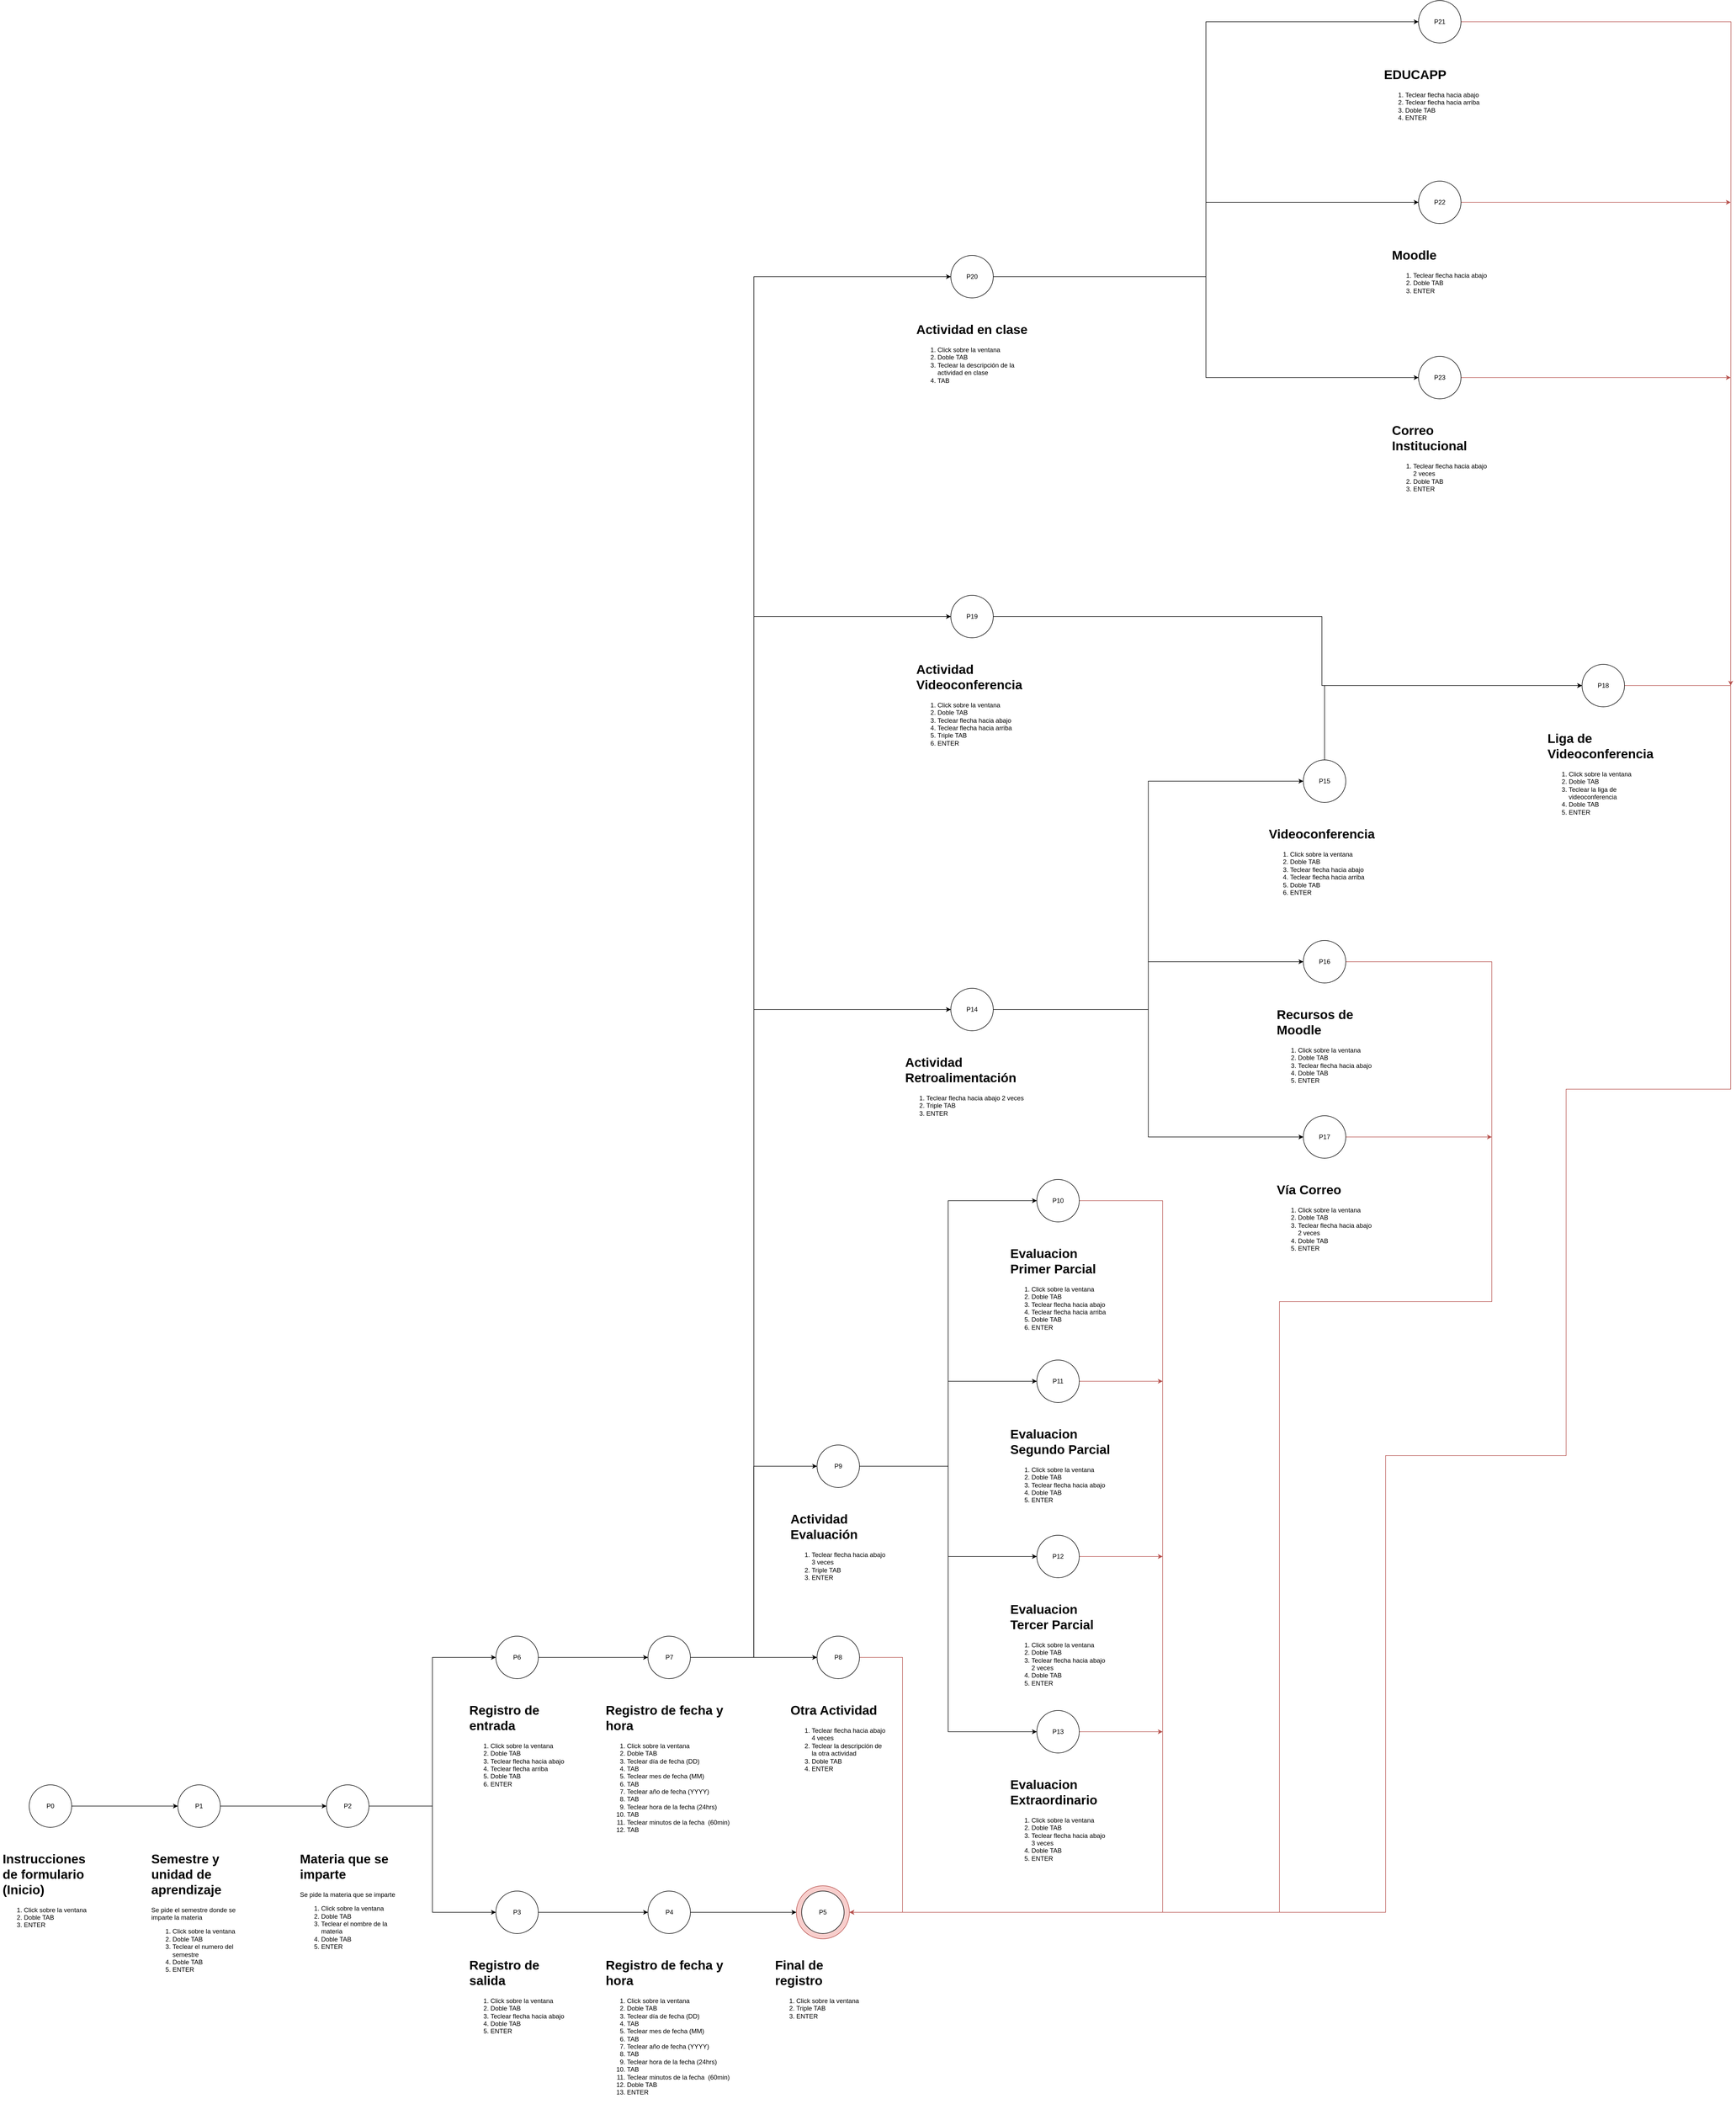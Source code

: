 <mxfile version="14.9.6" type="device"><diagram id="i6s39-ROtUsIRk7oY2u1" name="Page-1"><mxGraphModel dx="1038" dy="5255" grid="1" gridSize="10" guides="1" tooltips="1" connect="1" arrows="1" fold="1" page="1" pageScale="1" pageWidth="827" pageHeight="1169" math="0" shadow="0"><root><mxCell id="0"/><mxCell id="1" parent="0"/><mxCell id="dNERLXFdLLiIsxCqArwX-21" value="" style="ellipse;whiteSpace=wrap;html=1;aspect=fixed;fillColor=#f8cecc;strokeColor=#b85450;" vertex="1" parent="1"><mxGeometry x="1670" y="-530" width="100" height="100" as="geometry"/></mxCell><mxCell id="dNERLXFdLLiIsxCqArwX-27" style="edgeStyle=orthogonalEdgeStyle;rounded=0;orthogonalLoop=1;jettySize=auto;html=1;" edge="1" parent="1" source="dNERLXFdLLiIsxCqArwX-1" target="dNERLXFdLLiIsxCqArwX-3"><mxGeometry relative="1" as="geometry"/></mxCell><mxCell id="dNERLXFdLLiIsxCqArwX-1" value="P0" style="ellipse;whiteSpace=wrap;html=1;aspect=fixed;" vertex="1" parent="1"><mxGeometry x="225" y="-720" width="80" height="80" as="geometry"/></mxCell><mxCell id="dNERLXFdLLiIsxCqArwX-2" value="&lt;h1&gt;Instrucciones de formulario (Inicio)&lt;/h1&gt;&lt;p&gt;&lt;/p&gt;&lt;ol&gt;&lt;li&gt;Click sobre la ventana&lt;/li&gt;&lt;li&gt;Doble TAB&lt;/li&gt;&lt;li&gt;ENTER&lt;/li&gt;&lt;/ol&gt;&lt;p&gt;&lt;/p&gt;" style="text;html=1;strokeColor=none;fillColor=none;spacing=5;spacingTop=-20;whiteSpace=wrap;overflow=hidden;rounded=0;" vertex="1" parent="1"><mxGeometry x="170" y="-600" width="190" height="180" as="geometry"/></mxCell><mxCell id="dNERLXFdLLiIsxCqArwX-28" style="edgeStyle=orthogonalEdgeStyle;rounded=0;orthogonalLoop=1;jettySize=auto;html=1;" edge="1" parent="1" source="dNERLXFdLLiIsxCqArwX-3" target="dNERLXFdLLiIsxCqArwX-5"><mxGeometry relative="1" as="geometry"/></mxCell><mxCell id="dNERLXFdLLiIsxCqArwX-3" value="P1" style="ellipse;whiteSpace=wrap;html=1;aspect=fixed;" vertex="1" parent="1"><mxGeometry x="505" y="-720" width="80" height="80" as="geometry"/></mxCell><mxCell id="dNERLXFdLLiIsxCqArwX-4" value="&lt;h1&gt;Semestre y unidad de aprendizaje&lt;/h1&gt;&lt;div&gt;Se pide el semestre donde se imparte la materia&lt;/div&gt;&lt;p&gt;&lt;/p&gt;&lt;ol&gt;&lt;li&gt;Click sobre la ventana&lt;/li&gt;&lt;li&gt;Doble TAB&lt;/li&gt;&lt;li&gt;Teclear el numero del semestre&lt;/li&gt;&lt;li&gt;Doble TAB&lt;/li&gt;&lt;li&gt;ENTER&lt;/li&gt;&lt;/ol&gt;&lt;p&gt;&lt;/p&gt;" style="text;html=1;strokeColor=none;fillColor=none;spacing=5;spacingTop=-20;whiteSpace=wrap;overflow=hidden;rounded=0;" vertex="1" parent="1"><mxGeometry x="450" y="-600" width="190" height="240" as="geometry"/></mxCell><mxCell id="dNERLXFdLLiIsxCqArwX-29" style="edgeStyle=orthogonalEdgeStyle;rounded=0;orthogonalLoop=1;jettySize=auto;html=1;entryX=0;entryY=0.5;entryDx=0;entryDy=0;" edge="1" parent="1" source="dNERLXFdLLiIsxCqArwX-5" target="dNERLXFdLLiIsxCqArwX-9"><mxGeometry relative="1" as="geometry"/></mxCell><mxCell id="dNERLXFdLLiIsxCqArwX-30" style="edgeStyle=orthogonalEdgeStyle;rounded=0;orthogonalLoop=1;jettySize=auto;html=1;entryX=0;entryY=0.5;entryDx=0;entryDy=0;" edge="1" parent="1" source="dNERLXFdLLiIsxCqArwX-5" target="dNERLXFdLLiIsxCqArwX-7"><mxGeometry relative="1" as="geometry"/></mxCell><mxCell id="dNERLXFdLLiIsxCqArwX-5" value="P2" style="ellipse;whiteSpace=wrap;html=1;aspect=fixed;" vertex="1" parent="1"><mxGeometry x="785" y="-720" width="80" height="80" as="geometry"/></mxCell><mxCell id="dNERLXFdLLiIsxCqArwX-6" value="&lt;h1&gt;Materia que se imparte&lt;/h1&gt;&lt;div&gt;Se pide la materia que se imparte&lt;/div&gt;&lt;p&gt;&lt;/p&gt;&lt;ol&gt;&lt;li&gt;Click sobre la ventana&lt;/li&gt;&lt;li&gt;Doble TAB&lt;/li&gt;&lt;li&gt;Teclear el nombre de la materia&lt;/li&gt;&lt;li&gt;Doble TAB&lt;/li&gt;&lt;li&gt;ENTER&lt;/li&gt;&lt;/ol&gt;&lt;p&gt;&lt;/p&gt;" style="text;html=1;strokeColor=none;fillColor=none;spacing=5;spacingTop=-20;whiteSpace=wrap;overflow=hidden;rounded=0;" vertex="1" parent="1"><mxGeometry x="730" y="-600" width="190" height="240" as="geometry"/></mxCell><mxCell id="dNERLXFdLLiIsxCqArwX-31" style="edgeStyle=orthogonalEdgeStyle;rounded=0;orthogonalLoop=1;jettySize=auto;html=1;" edge="1" parent="1" source="dNERLXFdLLiIsxCqArwX-7" target="dNERLXFdLLiIsxCqArwX-15"><mxGeometry relative="1" as="geometry"/></mxCell><mxCell id="dNERLXFdLLiIsxCqArwX-7" value="P3" style="ellipse;whiteSpace=wrap;html=1;aspect=fixed;" vertex="1" parent="1"><mxGeometry x="1104" y="-520" width="80" height="80" as="geometry"/></mxCell><mxCell id="dNERLXFdLLiIsxCqArwX-8" value="&lt;h1&gt;&lt;span&gt;Registro de salida&lt;/span&gt;&lt;/h1&gt;&lt;p&gt;&lt;/p&gt;&lt;ol&gt;&lt;li&gt;Click sobre la ventana&lt;/li&gt;&lt;li&gt;Doble TAB&lt;/li&gt;&lt;li&gt;Teclear flecha hacia abajo&lt;/li&gt;&lt;li&gt;Doble TAB&lt;/li&gt;&lt;li&gt;ENTER&lt;/li&gt;&lt;/ol&gt;&lt;p&gt;&lt;/p&gt;" style="text;html=1;strokeColor=none;fillColor=none;spacing=5;spacingTop=-20;whiteSpace=wrap;overflow=hidden;rounded=0;" vertex="1" parent="1"><mxGeometry x="1049" y="-400" width="190" height="170" as="geometry"/></mxCell><mxCell id="dNERLXFdLLiIsxCqArwX-32" style="edgeStyle=orthogonalEdgeStyle;rounded=0;orthogonalLoop=1;jettySize=auto;html=1;" edge="1" parent="1" source="dNERLXFdLLiIsxCqArwX-9" target="dNERLXFdLLiIsxCqArwX-11"><mxGeometry relative="1" as="geometry"/></mxCell><mxCell id="dNERLXFdLLiIsxCqArwX-9" value="P6" style="ellipse;whiteSpace=wrap;html=1;aspect=fixed;" vertex="1" parent="1"><mxGeometry x="1104" y="-1000" width="80" height="80" as="geometry"/></mxCell><mxCell id="dNERLXFdLLiIsxCqArwX-10" value="&lt;h1&gt;&lt;span&gt;Registro de entrada&lt;/span&gt;&lt;/h1&gt;&lt;p&gt;&lt;/p&gt;&lt;ol&gt;&lt;li&gt;Click sobre la ventana&lt;/li&gt;&lt;li&gt;Doble TAB&lt;/li&gt;&lt;li&gt;Teclear flecha hacia abajo&lt;/li&gt;&lt;li&gt;Teclear flecha arriba&lt;/li&gt;&lt;li&gt;Doble TAB&lt;/li&gt;&lt;li&gt;ENTER&lt;/li&gt;&lt;/ol&gt;&lt;p&gt;&lt;/p&gt;" style="text;html=1;strokeColor=none;fillColor=none;spacing=5;spacingTop=-20;whiteSpace=wrap;overflow=hidden;rounded=0;" vertex="1" parent="1"><mxGeometry x="1049" y="-880" width="190" height="170" as="geometry"/></mxCell><mxCell id="dNERLXFdLLiIsxCqArwX-33" style="edgeStyle=orthogonalEdgeStyle;rounded=0;orthogonalLoop=1;jettySize=auto;html=1;" edge="1" parent="1" source="dNERLXFdLLiIsxCqArwX-11" target="dNERLXFdLLiIsxCqArwX-23"><mxGeometry relative="1" as="geometry"/></mxCell><mxCell id="dNERLXFdLLiIsxCqArwX-37" style="edgeStyle=orthogonalEdgeStyle;rounded=0;orthogonalLoop=1;jettySize=auto;html=1;entryX=0;entryY=0.5;entryDx=0;entryDy=0;" edge="1" parent="1" source="dNERLXFdLLiIsxCqArwX-11" target="dNERLXFdLLiIsxCqArwX-25"><mxGeometry relative="1" as="geometry"/></mxCell><mxCell id="dNERLXFdLLiIsxCqArwX-63" style="edgeStyle=orthogonalEdgeStyle;rounded=0;orthogonalLoop=1;jettySize=auto;html=1;entryX=0;entryY=0.5;entryDx=0;entryDy=0;" edge="1" parent="1" source="dNERLXFdLLiIsxCqArwX-11" target="dNERLXFdLLiIsxCqArwX-60"><mxGeometry relative="1" as="geometry"><Array as="points"><mxPoint x="1590" y="-960"/><mxPoint x="1590" y="-2180"/></Array></mxGeometry></mxCell><mxCell id="dNERLXFdLLiIsxCqArwX-79" style="edgeStyle=orthogonalEdgeStyle;rounded=0;orthogonalLoop=1;jettySize=auto;html=1;entryX=0;entryY=0.5;entryDx=0;entryDy=0;" edge="1" parent="1" source="dNERLXFdLLiIsxCqArwX-11" target="dNERLXFdLLiIsxCqArwX-70"><mxGeometry relative="1" as="geometry"><Array as="points"><mxPoint x="1590" y="-960"/><mxPoint x="1590" y="-2920"/></Array></mxGeometry></mxCell><mxCell id="dNERLXFdLLiIsxCqArwX-91" style="edgeStyle=orthogonalEdgeStyle;rounded=0;orthogonalLoop=1;jettySize=auto;html=1;entryX=0;entryY=0.5;entryDx=0;entryDy=0;" edge="1" parent="1" source="dNERLXFdLLiIsxCqArwX-11" target="dNERLXFdLLiIsxCqArwX-83"><mxGeometry relative="1" as="geometry"><Array as="points"><mxPoint x="1590" y="-960"/><mxPoint x="1590" y="-3560"/></Array></mxGeometry></mxCell><mxCell id="dNERLXFdLLiIsxCqArwX-11" value="P7" style="ellipse;whiteSpace=wrap;html=1;aspect=fixed;" vertex="1" parent="1"><mxGeometry x="1390.5" y="-1000" width="80" height="80" as="geometry"/></mxCell><mxCell id="dNERLXFdLLiIsxCqArwX-12" value="&lt;h1&gt;&lt;span&gt;Registro de fecha y hora&lt;/span&gt;&lt;/h1&gt;&lt;p&gt;&lt;/p&gt;&lt;ol&gt;&lt;li&gt;Click sobre la ventana&lt;/li&gt;&lt;li&gt;Doble TAB&lt;/li&gt;&lt;li&gt;Teclear día de fecha (DD)&lt;/li&gt;&lt;li&gt;TAB&lt;/li&gt;&lt;li&gt;Teclear mes de fecha (MM)&lt;/li&gt;&lt;li&gt;TAB&lt;/li&gt;&lt;li&gt;Teclear año de fecha (YYYY)&lt;/li&gt;&lt;li&gt;TAB&lt;/li&gt;&lt;li&gt;Teclear hora de la fecha (24hrs)&lt;/li&gt;&lt;li&gt;TAB&lt;/li&gt;&lt;li&gt;Teclear minutos de la fecha&amp;nbsp; (60min)&lt;/li&gt;&lt;li&gt;TAB&lt;/li&gt;&lt;/ol&gt;&lt;p&gt;&lt;/p&gt;" style="text;html=1;strokeColor=none;fillColor=none;spacing=5;spacingTop=-20;whiteSpace=wrap;overflow=hidden;rounded=0;" vertex="1" parent="1"><mxGeometry x="1306" y="-880" width="249" height="280" as="geometry"/></mxCell><mxCell id="dNERLXFdLLiIsxCqArwX-35" style="edgeStyle=orthogonalEdgeStyle;rounded=0;orthogonalLoop=1;jettySize=auto;html=1;entryX=0;entryY=0.5;entryDx=0;entryDy=0;" edge="1" parent="1" source="dNERLXFdLLiIsxCqArwX-15" target="dNERLXFdLLiIsxCqArwX-21"><mxGeometry relative="1" as="geometry"/></mxCell><mxCell id="dNERLXFdLLiIsxCqArwX-15" value="P4" style="ellipse;whiteSpace=wrap;html=1;aspect=fixed;" vertex="1" parent="1"><mxGeometry x="1390.5" y="-520" width="80" height="80" as="geometry"/></mxCell><mxCell id="dNERLXFdLLiIsxCqArwX-16" value="&lt;h1&gt;&lt;span&gt;Registro de fecha y hora&lt;/span&gt;&lt;/h1&gt;&lt;p&gt;&lt;/p&gt;&lt;ol&gt;&lt;li&gt;Click sobre la ventana&lt;/li&gt;&lt;li&gt;Doble TAB&lt;/li&gt;&lt;li&gt;Teclear día de fecha (DD)&lt;/li&gt;&lt;li&gt;TAB&lt;/li&gt;&lt;li&gt;Teclear mes de fecha (MM)&lt;/li&gt;&lt;li&gt;TAB&lt;/li&gt;&lt;li&gt;Teclear año de fecha (YYYY)&lt;/li&gt;&lt;li&gt;TAB&lt;/li&gt;&lt;li&gt;Teclear hora de la fecha (24hrs)&lt;/li&gt;&lt;li&gt;TAB&lt;/li&gt;&lt;li&gt;Teclear minutos de la fecha&amp;nbsp; (60min)&lt;/li&gt;&lt;li&gt;Doble TAB&lt;/li&gt;&lt;li&gt;ENTER&lt;/li&gt;&lt;/ol&gt;&lt;p&gt;&lt;/p&gt;" style="text;html=1;strokeColor=none;fillColor=none;spacing=5;spacingTop=-20;whiteSpace=wrap;overflow=hidden;rounded=0;" vertex="1" parent="1"><mxGeometry x="1306" y="-400" width="249" height="280" as="geometry"/></mxCell><mxCell id="dNERLXFdLLiIsxCqArwX-19" value="P5" style="ellipse;whiteSpace=wrap;html=1;aspect=fixed;" vertex="1" parent="1"><mxGeometry x="1680" y="-520" width="80" height="80" as="geometry"/></mxCell><mxCell id="dNERLXFdLLiIsxCqArwX-20" value="&lt;h1&gt;&lt;span&gt;Final de registro&lt;/span&gt;&lt;/h1&gt;&lt;p&gt;&lt;/p&gt;&lt;ol&gt;&lt;li&gt;Click sobre la ventana&lt;/li&gt;&lt;li&gt;Triple TAB&lt;/li&gt;&lt;li&gt;ENTER&lt;/li&gt;&lt;/ol&gt;&lt;p&gt;&lt;/p&gt;" style="text;html=1;strokeColor=none;fillColor=none;spacing=5;spacingTop=-20;whiteSpace=wrap;overflow=hidden;rounded=0;" vertex="1" parent="1"><mxGeometry x="1625" y="-400" width="190" height="170" as="geometry"/></mxCell><mxCell id="dNERLXFdLLiIsxCqArwX-36" style="edgeStyle=orthogonalEdgeStyle;rounded=0;orthogonalLoop=1;jettySize=auto;html=1;entryX=1;entryY=0.5;entryDx=0;entryDy=0;fillColor=#f8cecc;strokeColor=#b85450;" edge="1" parent="1" source="dNERLXFdLLiIsxCqArwX-23" target="dNERLXFdLLiIsxCqArwX-21"><mxGeometry relative="1" as="geometry"><Array as="points"><mxPoint x="1870" y="-960"/><mxPoint x="1870" y="-480"/></Array></mxGeometry></mxCell><mxCell id="dNERLXFdLLiIsxCqArwX-23" value="P8" style="ellipse;whiteSpace=wrap;html=1;aspect=fixed;" vertex="1" parent="1"><mxGeometry x="1709" y="-1000" width="80" height="80" as="geometry"/></mxCell><mxCell id="dNERLXFdLLiIsxCqArwX-24" value="&lt;h1&gt;&lt;span&gt;Otra Actividad&lt;/span&gt;&lt;/h1&gt;&lt;ol&gt;&lt;li&gt;Teclear flecha hacia abajo 4 veces&lt;/li&gt;&lt;li&gt;Teclear la descripción de la otra actividad&lt;/li&gt;&lt;li&gt;Doble TAB&lt;/li&gt;&lt;li&gt;ENTER&lt;/li&gt;&lt;/ol&gt;&lt;p&gt;&lt;/p&gt;" style="text;html=1;strokeColor=none;fillColor=none;spacing=5;spacingTop=-20;whiteSpace=wrap;overflow=hidden;rounded=0;" vertex="1" parent="1"><mxGeometry x="1654" y="-880" width="190" height="170" as="geometry"/></mxCell><mxCell id="dNERLXFdLLiIsxCqArwX-52" style="edgeStyle=orthogonalEdgeStyle;rounded=0;orthogonalLoop=1;jettySize=auto;html=1;entryX=0;entryY=0.5;entryDx=0;entryDy=0;" edge="1" parent="1" source="dNERLXFdLLiIsxCqArwX-25" target="dNERLXFdLLiIsxCqArwX-44"><mxGeometry relative="1" as="geometry"/></mxCell><mxCell id="dNERLXFdLLiIsxCqArwX-53" style="edgeStyle=orthogonalEdgeStyle;rounded=0;orthogonalLoop=1;jettySize=auto;html=1;entryX=0;entryY=0.5;entryDx=0;entryDy=0;" edge="1" parent="1" source="dNERLXFdLLiIsxCqArwX-25" target="dNERLXFdLLiIsxCqArwX-46"><mxGeometry relative="1" as="geometry"/></mxCell><mxCell id="dNERLXFdLLiIsxCqArwX-54" style="edgeStyle=orthogonalEdgeStyle;rounded=0;orthogonalLoop=1;jettySize=auto;html=1;entryX=0;entryY=0.5;entryDx=0;entryDy=0;" edge="1" parent="1" source="dNERLXFdLLiIsxCqArwX-25" target="dNERLXFdLLiIsxCqArwX-48"><mxGeometry relative="1" as="geometry"/></mxCell><mxCell id="dNERLXFdLLiIsxCqArwX-55" style="edgeStyle=orthogonalEdgeStyle;rounded=0;orthogonalLoop=1;jettySize=auto;html=1;entryX=0;entryY=0.5;entryDx=0;entryDy=0;" edge="1" parent="1" source="dNERLXFdLLiIsxCqArwX-25" target="dNERLXFdLLiIsxCqArwX-50"><mxGeometry relative="1" as="geometry"/></mxCell><mxCell id="dNERLXFdLLiIsxCqArwX-25" value="P9" style="ellipse;whiteSpace=wrap;html=1;aspect=fixed;" vertex="1" parent="1"><mxGeometry x="1709" y="-1360" width="80" height="80" as="geometry"/></mxCell><mxCell id="dNERLXFdLLiIsxCqArwX-26" value="&lt;h1&gt;Actividad Evaluación&lt;/h1&gt;&lt;ol&gt;&lt;li&gt;Teclear flecha hacia abajo 3 veces&lt;/li&gt;&lt;li&gt;Triple TAB&lt;/li&gt;&lt;li&gt;ENTER&lt;/li&gt;&lt;/ol&gt;&lt;p&gt;&lt;/p&gt;" style="text;html=1;strokeColor=none;fillColor=none;spacing=5;spacingTop=-20;whiteSpace=wrap;overflow=hidden;rounded=0;" vertex="1" parent="1"><mxGeometry x="1654" y="-1240" width="190" height="170" as="geometry"/></mxCell><mxCell id="dNERLXFdLLiIsxCqArwX-56" style="edgeStyle=orthogonalEdgeStyle;rounded=0;orthogonalLoop=1;jettySize=auto;html=1;entryX=1;entryY=0.5;entryDx=0;entryDy=0;fillColor=#f8cecc;strokeColor=#b85450;" edge="1" parent="1" source="dNERLXFdLLiIsxCqArwX-44" target="dNERLXFdLLiIsxCqArwX-21"><mxGeometry relative="1" as="geometry"><Array as="points"><mxPoint x="2360" y="-1820"/><mxPoint x="2360" y="-480"/></Array></mxGeometry></mxCell><mxCell id="dNERLXFdLLiIsxCqArwX-44" value="P10" style="ellipse;whiteSpace=wrap;html=1;aspect=fixed;" vertex="1" parent="1"><mxGeometry x="2123" y="-1860" width="80" height="80" as="geometry"/></mxCell><mxCell id="dNERLXFdLLiIsxCqArwX-45" value="&lt;h1&gt;Evaluacion Primer Parcial&lt;/h1&gt;&lt;ol&gt;&lt;li&gt;Click sobre la ventana&lt;/li&gt;&lt;li&gt;Doble TAB&lt;/li&gt;&lt;li&gt;Teclear flecha hacia abajo&lt;/li&gt;&lt;li&gt;Teclear flecha hacia arriba&lt;/li&gt;&lt;li&gt;Doble TAB&lt;/li&gt;&lt;li&gt;ENTER&lt;/li&gt;&lt;/ol&gt;&lt;p&gt;&lt;/p&gt;" style="text;html=1;strokeColor=none;fillColor=none;spacing=5;spacingTop=-20;whiteSpace=wrap;overflow=hidden;rounded=0;" vertex="1" parent="1"><mxGeometry x="2068" y="-1740" width="190" height="170" as="geometry"/></mxCell><mxCell id="dNERLXFdLLiIsxCqArwX-57" style="edgeStyle=orthogonalEdgeStyle;rounded=0;orthogonalLoop=1;jettySize=auto;html=1;fillColor=#f8cecc;strokeColor=#b85450;" edge="1" parent="1" source="dNERLXFdLLiIsxCqArwX-46"><mxGeometry relative="1" as="geometry"><mxPoint x="2360" y="-1480" as="targetPoint"/></mxGeometry></mxCell><mxCell id="dNERLXFdLLiIsxCqArwX-46" value="P11" style="ellipse;whiteSpace=wrap;html=1;aspect=fixed;" vertex="1" parent="1"><mxGeometry x="2123" y="-1520" width="80" height="80" as="geometry"/></mxCell><mxCell id="dNERLXFdLLiIsxCqArwX-47" value="&lt;h1&gt;Evaluacion Segundo Parcial&lt;/h1&gt;&lt;ol&gt;&lt;li&gt;Click sobre la ventana&lt;/li&gt;&lt;li&gt;Doble TAB&lt;/li&gt;&lt;li&gt;Teclear flecha hacia abajo&lt;/li&gt;&lt;li&gt;&lt;span&gt;Doble TAB&lt;/span&gt;&lt;br&gt;&lt;/li&gt;&lt;li&gt;ENTER&lt;/li&gt;&lt;/ol&gt;&lt;p&gt;&lt;/p&gt;" style="text;html=1;strokeColor=none;fillColor=none;spacing=5;spacingTop=-20;whiteSpace=wrap;overflow=hidden;rounded=0;" vertex="1" parent="1"><mxGeometry x="2068" y="-1400" width="202" height="170" as="geometry"/></mxCell><mxCell id="dNERLXFdLLiIsxCqArwX-58" style="edgeStyle=orthogonalEdgeStyle;rounded=0;orthogonalLoop=1;jettySize=auto;html=1;fillColor=#f8cecc;strokeColor=#b85450;" edge="1" parent="1" source="dNERLXFdLLiIsxCqArwX-48"><mxGeometry relative="1" as="geometry"><mxPoint x="2360" y="-1150" as="targetPoint"/></mxGeometry></mxCell><mxCell id="dNERLXFdLLiIsxCqArwX-48" value="P12" style="ellipse;whiteSpace=wrap;html=1;aspect=fixed;" vertex="1" parent="1"><mxGeometry x="2123" y="-1190" width="80" height="80" as="geometry"/></mxCell><mxCell id="dNERLXFdLLiIsxCqArwX-49" value="&lt;h1&gt;Evaluacion Tercer Parcial&lt;/h1&gt;&lt;ol&gt;&lt;li&gt;Click sobre la ventana&lt;/li&gt;&lt;li&gt;Doble TAB&lt;/li&gt;&lt;li&gt;Teclear flecha hacia abajo 2 veces&lt;/li&gt;&lt;li&gt;&lt;span&gt;Doble TAB&lt;/span&gt;&lt;br&gt;&lt;/li&gt;&lt;li&gt;ENTER&lt;/li&gt;&lt;/ol&gt;&lt;p&gt;&lt;/p&gt;" style="text;html=1;strokeColor=none;fillColor=none;spacing=5;spacingTop=-20;whiteSpace=wrap;overflow=hidden;rounded=0;" vertex="1" parent="1"><mxGeometry x="2068" y="-1070" width="190" height="170" as="geometry"/></mxCell><mxCell id="dNERLXFdLLiIsxCqArwX-59" style="edgeStyle=orthogonalEdgeStyle;rounded=0;orthogonalLoop=1;jettySize=auto;html=1;fillColor=#f8cecc;strokeColor=#b85450;" edge="1" parent="1" source="dNERLXFdLLiIsxCqArwX-50"><mxGeometry relative="1" as="geometry"><mxPoint x="2360" y="-820" as="targetPoint"/></mxGeometry></mxCell><mxCell id="dNERLXFdLLiIsxCqArwX-50" value="P13" style="ellipse;whiteSpace=wrap;html=1;aspect=fixed;" vertex="1" parent="1"><mxGeometry x="2123" y="-860" width="80" height="80" as="geometry"/></mxCell><mxCell id="dNERLXFdLLiIsxCqArwX-51" value="&lt;h1&gt;Evaluacion Extraordinario&lt;/h1&gt;&lt;ol&gt;&lt;li&gt;Click sobre la ventana&lt;/li&gt;&lt;li&gt;Doble TAB&lt;/li&gt;&lt;li&gt;Teclear flecha hacia abajo 3 veces&lt;/li&gt;&lt;li&gt;&lt;span&gt;Doble TAB&lt;/span&gt;&lt;br&gt;&lt;/li&gt;&lt;li&gt;ENTER&lt;/li&gt;&lt;/ol&gt;&lt;p&gt;&lt;/p&gt;" style="text;html=1;strokeColor=none;fillColor=none;spacing=5;spacingTop=-20;whiteSpace=wrap;overflow=hidden;rounded=0;" vertex="1" parent="1"><mxGeometry x="2068" y="-740" width="190" height="170" as="geometry"/></mxCell><mxCell id="dNERLXFdLLiIsxCqArwX-72" style="edgeStyle=orthogonalEdgeStyle;rounded=0;orthogonalLoop=1;jettySize=auto;html=1;entryX=0;entryY=0.5;entryDx=0;entryDy=0;" edge="1" parent="1" source="dNERLXFdLLiIsxCqArwX-60" target="dNERLXFdLLiIsxCqArwX-66"><mxGeometry relative="1" as="geometry"/></mxCell><mxCell id="dNERLXFdLLiIsxCqArwX-73" style="edgeStyle=orthogonalEdgeStyle;rounded=0;orthogonalLoop=1;jettySize=auto;html=1;entryX=0;entryY=0.5;entryDx=0;entryDy=0;" edge="1" parent="1" source="dNERLXFdLLiIsxCqArwX-60" target="dNERLXFdLLiIsxCqArwX-68"><mxGeometry relative="1" as="geometry"/></mxCell><mxCell id="dNERLXFdLLiIsxCqArwX-74" style="edgeStyle=orthogonalEdgeStyle;rounded=0;orthogonalLoop=1;jettySize=auto;html=1;entryX=0;entryY=0.5;entryDx=0;entryDy=0;" edge="1" parent="1" source="dNERLXFdLLiIsxCqArwX-60" target="dNERLXFdLLiIsxCqArwX-64"><mxGeometry relative="1" as="geometry"/></mxCell><mxCell id="dNERLXFdLLiIsxCqArwX-60" value="P14" style="ellipse;whiteSpace=wrap;html=1;aspect=fixed;" vertex="1" parent="1"><mxGeometry x="1961" y="-2220" width="80" height="80" as="geometry"/></mxCell><mxCell id="dNERLXFdLLiIsxCqArwX-61" value="&lt;h1&gt;Actividad Retroalimentación&lt;/h1&gt;&lt;ol&gt;&lt;li&gt;Teclear flecha hacia abajo 2 veces&lt;/li&gt;&lt;li&gt;Triple TAB&lt;/li&gt;&lt;li&gt;ENTER&lt;/li&gt;&lt;/ol&gt;&lt;p&gt;&lt;/p&gt;" style="text;html=1;strokeColor=none;fillColor=none;spacing=5;spacingTop=-20;whiteSpace=wrap;overflow=hidden;rounded=0;" vertex="1" parent="1"><mxGeometry x="1870" y="-2100" width="262" height="170" as="geometry"/></mxCell><mxCell id="dNERLXFdLLiIsxCqArwX-81" style="edgeStyle=orthogonalEdgeStyle;rounded=0;orthogonalLoop=1;jettySize=auto;html=1;entryX=0;entryY=0.5;entryDx=0;entryDy=0;" edge="1" parent="1" source="dNERLXFdLLiIsxCqArwX-64" target="dNERLXFdLLiIsxCqArwX-77"><mxGeometry relative="1" as="geometry"><Array as="points"><mxPoint x="2665" y="-2790"/></Array></mxGeometry></mxCell><mxCell id="dNERLXFdLLiIsxCqArwX-64" value="P15" style="ellipse;whiteSpace=wrap;html=1;aspect=fixed;" vertex="1" parent="1"><mxGeometry x="2625" y="-2650" width="80" height="80" as="geometry"/></mxCell><mxCell id="dNERLXFdLLiIsxCqArwX-65" value="&lt;h1&gt;Videoconferencia&lt;/h1&gt;&lt;ol&gt;&lt;li&gt;Click sobre la ventana&lt;/li&gt;&lt;li&gt;Doble TAB&lt;/li&gt;&lt;li&gt;Teclear flecha hacia abajo&lt;/li&gt;&lt;li&gt;Teclear flecha hacia arriba&lt;/li&gt;&lt;li&gt;Doble TAB&lt;/li&gt;&lt;li&gt;ENTER&lt;/li&gt;&lt;/ol&gt;&lt;p&gt;&lt;/p&gt;" style="text;html=1;strokeColor=none;fillColor=none;spacing=5;spacingTop=-20;whiteSpace=wrap;overflow=hidden;rounded=0;" vertex="1" parent="1"><mxGeometry x="2555" y="-2530" width="220" height="170" as="geometry"/></mxCell><mxCell id="dNERLXFdLLiIsxCqArwX-75" style="edgeStyle=orthogonalEdgeStyle;rounded=0;orthogonalLoop=1;jettySize=auto;html=1;entryX=1;entryY=0.5;entryDx=0;entryDy=0;fillColor=#f8cecc;strokeColor=#b85450;" edge="1" parent="1" source="dNERLXFdLLiIsxCqArwX-66" target="dNERLXFdLLiIsxCqArwX-21"><mxGeometry relative="1" as="geometry"><Array as="points"><mxPoint x="2980" y="-2270"/><mxPoint x="2980" y="-1630"/><mxPoint x="2580" y="-1630"/><mxPoint x="2580" y="-480"/></Array></mxGeometry></mxCell><mxCell id="dNERLXFdLLiIsxCqArwX-66" value="P16" style="ellipse;whiteSpace=wrap;html=1;aspect=fixed;" vertex="1" parent="1"><mxGeometry x="2625" y="-2310" width="80" height="80" as="geometry"/></mxCell><mxCell id="dNERLXFdLLiIsxCqArwX-67" value="&lt;h1&gt;Recursos de Moodle&lt;/h1&gt;&lt;ol&gt;&lt;li&gt;Click sobre la ventana&lt;/li&gt;&lt;li&gt;Doble TAB&lt;/li&gt;&lt;li&gt;Teclear flecha hacia abajo&lt;/li&gt;&lt;li&gt;&lt;span&gt;Doble TAB&lt;/span&gt;&lt;br&gt;&lt;/li&gt;&lt;li&gt;ENTER&lt;/li&gt;&lt;/ol&gt;&lt;p&gt;&lt;/p&gt;" style="text;html=1;strokeColor=none;fillColor=none;spacing=5;spacingTop=-20;whiteSpace=wrap;overflow=hidden;rounded=0;" vertex="1" parent="1"><mxGeometry x="2570" y="-2190" width="202" height="170" as="geometry"/></mxCell><mxCell id="dNERLXFdLLiIsxCqArwX-76" style="edgeStyle=orthogonalEdgeStyle;rounded=0;orthogonalLoop=1;jettySize=auto;html=1;fillColor=#f8cecc;strokeColor=#b85450;" edge="1" parent="1" source="dNERLXFdLLiIsxCqArwX-68"><mxGeometry relative="1" as="geometry"><mxPoint x="2980" y="-1940" as="targetPoint"/></mxGeometry></mxCell><mxCell id="dNERLXFdLLiIsxCqArwX-68" value="P17" style="ellipse;whiteSpace=wrap;html=1;aspect=fixed;" vertex="1" parent="1"><mxGeometry x="2625" y="-1980" width="80" height="80" as="geometry"/></mxCell><mxCell id="dNERLXFdLLiIsxCqArwX-69" value="&lt;h1&gt;Vía Correo&lt;/h1&gt;&lt;ol&gt;&lt;li&gt;Click sobre la ventana&lt;/li&gt;&lt;li&gt;Doble TAB&lt;/li&gt;&lt;li&gt;Teclear flecha hacia abajo 2 veces&lt;/li&gt;&lt;li&gt;&lt;span&gt;Doble TAB&lt;/span&gt;&lt;br&gt;&lt;/li&gt;&lt;li&gt;ENTER&lt;/li&gt;&lt;/ol&gt;&lt;p&gt;&lt;/p&gt;" style="text;html=1;strokeColor=none;fillColor=none;spacing=5;spacingTop=-20;whiteSpace=wrap;overflow=hidden;rounded=0;" vertex="1" parent="1"><mxGeometry x="2570" y="-1860" width="190" height="170" as="geometry"/></mxCell><mxCell id="dNERLXFdLLiIsxCqArwX-80" style="edgeStyle=orthogonalEdgeStyle;rounded=0;orthogonalLoop=1;jettySize=auto;html=1;entryX=0;entryY=0.5;entryDx=0;entryDy=0;" edge="1" parent="1" source="dNERLXFdLLiIsxCqArwX-70" target="dNERLXFdLLiIsxCqArwX-77"><mxGeometry relative="1" as="geometry"><Array as="points"><mxPoint x="2660" y="-2920"/><mxPoint x="2660" y="-2790"/></Array></mxGeometry></mxCell><mxCell id="dNERLXFdLLiIsxCqArwX-70" value="P19" style="ellipse;whiteSpace=wrap;html=1;aspect=fixed;" vertex="1" parent="1"><mxGeometry x="1961" y="-2960" width="80" height="80" as="geometry"/></mxCell><mxCell id="dNERLXFdLLiIsxCqArwX-71" value="&lt;h1&gt;Actividad Videoconferencia&lt;/h1&gt;&lt;ol&gt;&lt;li&gt;Click sobre la ventana&lt;/li&gt;&lt;li&gt;Doble TAB&lt;/li&gt;&lt;li&gt;Teclear flecha hacia abajo&lt;/li&gt;&lt;li&gt;Teclear flecha hacia arriba&lt;/li&gt;&lt;li&gt;Triple TAB&lt;/li&gt;&lt;li&gt;ENTER&lt;/li&gt;&lt;/ol&gt;&lt;p&gt;&lt;/p&gt;" style="text;html=1;strokeColor=none;fillColor=none;spacing=5;spacingTop=-20;whiteSpace=wrap;overflow=hidden;rounded=0;" vertex="1" parent="1"><mxGeometry x="1891" y="-2840" width="220" height="170" as="geometry"/></mxCell><mxCell id="dNERLXFdLLiIsxCqArwX-82" style="edgeStyle=orthogonalEdgeStyle;rounded=0;orthogonalLoop=1;jettySize=auto;html=1;entryX=1;entryY=0.5;entryDx=0;entryDy=0;fillColor=#f8cecc;strokeColor=#b85450;" edge="1" parent="1" source="dNERLXFdLLiIsxCqArwX-77" target="dNERLXFdLLiIsxCqArwX-21"><mxGeometry relative="1" as="geometry"><Array as="points"><mxPoint x="3430" y="-2790"/><mxPoint x="3430" y="-2030"/><mxPoint x="3120" y="-2030"/><mxPoint x="3120" y="-1340"/><mxPoint x="2780" y="-1340"/><mxPoint x="2780" y="-480"/></Array></mxGeometry></mxCell><mxCell id="dNERLXFdLLiIsxCqArwX-77" value="P18" style="ellipse;whiteSpace=wrap;html=1;aspect=fixed;" vertex="1" parent="1"><mxGeometry x="3150" y="-2830" width="80" height="80" as="geometry"/></mxCell><mxCell id="dNERLXFdLLiIsxCqArwX-78" value="&lt;h1&gt;Liga de Videoconferencia&lt;/h1&gt;&lt;ol&gt;&lt;li&gt;Click sobre la ventana&lt;/li&gt;&lt;li&gt;Doble TAB&lt;/li&gt;&lt;li&gt;&lt;span&gt;Teclear la liga de videoconferencia&lt;/span&gt;&lt;br&gt;&lt;/li&gt;&lt;li&gt;Doble TAB&lt;/li&gt;&lt;li&gt;ENTER&lt;/li&gt;&lt;/ol&gt;&lt;p&gt;&lt;/p&gt;" style="text;html=1;strokeColor=none;fillColor=none;spacing=5;spacingTop=-20;whiteSpace=wrap;overflow=hidden;rounded=0;" vertex="1" parent="1"><mxGeometry x="3080" y="-2710" width="220" height="170" as="geometry"/></mxCell><mxCell id="dNERLXFdLLiIsxCqArwX-92" style="edgeStyle=orthogonalEdgeStyle;rounded=0;orthogonalLoop=1;jettySize=auto;html=1;entryX=0;entryY=0.5;entryDx=0;entryDy=0;" edge="1" parent="1" source="dNERLXFdLLiIsxCqArwX-83" target="dNERLXFdLLiIsxCqArwX-87"><mxGeometry relative="1" as="geometry"/></mxCell><mxCell id="dNERLXFdLLiIsxCqArwX-93" style="edgeStyle=orthogonalEdgeStyle;rounded=0;orthogonalLoop=1;jettySize=auto;html=1;entryX=0;entryY=0.5;entryDx=0;entryDy=0;" edge="1" parent="1" source="dNERLXFdLLiIsxCqArwX-83" target="dNERLXFdLLiIsxCqArwX-89"><mxGeometry relative="1" as="geometry"/></mxCell><mxCell id="dNERLXFdLLiIsxCqArwX-94" style="edgeStyle=orthogonalEdgeStyle;rounded=0;orthogonalLoop=1;jettySize=auto;html=1;entryX=0;entryY=0.5;entryDx=0;entryDy=0;" edge="1" parent="1" source="dNERLXFdLLiIsxCqArwX-83" target="dNERLXFdLLiIsxCqArwX-85"><mxGeometry relative="1" as="geometry"/></mxCell><mxCell id="dNERLXFdLLiIsxCqArwX-83" value="P20" style="ellipse;whiteSpace=wrap;html=1;aspect=fixed;" vertex="1" parent="1"><mxGeometry x="1961" y="-3600" width="80" height="80" as="geometry"/></mxCell><mxCell id="dNERLXFdLLiIsxCqArwX-84" value="&lt;h1&gt;Actividad en clase&lt;/h1&gt;&lt;ol&gt;&lt;li&gt;Click sobre la ventana&lt;/li&gt;&lt;li&gt;Doble TAB&lt;/li&gt;&lt;li&gt;Teclear la descripción de la actividad en clase&lt;/li&gt;&lt;li&gt;TAB&lt;/li&gt;&lt;/ol&gt;&lt;p&gt;&lt;/p&gt;" style="text;html=1;strokeColor=none;fillColor=none;spacing=5;spacingTop=-20;whiteSpace=wrap;overflow=hidden;rounded=0;" vertex="1" parent="1"><mxGeometry x="1891" y="-3480" width="220" height="170" as="geometry"/></mxCell><mxCell id="dNERLXFdLLiIsxCqArwX-95" style="edgeStyle=orthogonalEdgeStyle;rounded=0;orthogonalLoop=1;jettySize=auto;html=1;fillColor=#f8cecc;strokeColor=#b85450;" edge="1" parent="1" source="dNERLXFdLLiIsxCqArwX-85"><mxGeometry relative="1" as="geometry"><mxPoint x="3430" y="-2790" as="targetPoint"/></mxGeometry></mxCell><mxCell id="dNERLXFdLLiIsxCqArwX-85" value="P21" style="ellipse;whiteSpace=wrap;html=1;aspect=fixed;" vertex="1" parent="1"><mxGeometry x="2842" y="-4080" width="80" height="80" as="geometry"/></mxCell><mxCell id="dNERLXFdLLiIsxCqArwX-86" value="&lt;h1&gt;EDUCAPP&lt;/h1&gt;&lt;ol&gt;&lt;li&gt;&lt;span&gt;Teclear flecha hacia abajo&lt;/span&gt;&lt;br&gt;&lt;/li&gt;&lt;li&gt;Teclear flecha hacia arriba&lt;/li&gt;&lt;li&gt;Doble TAB&lt;/li&gt;&lt;li&gt;ENTER&lt;/li&gt;&lt;/ol&gt;&lt;p&gt;&lt;/p&gt;" style="text;html=1;strokeColor=none;fillColor=none;spacing=5;spacingTop=-20;whiteSpace=wrap;overflow=hidden;rounded=0;" vertex="1" parent="1"><mxGeometry x="2772" y="-3960" width="220" height="170" as="geometry"/></mxCell><mxCell id="dNERLXFdLLiIsxCqArwX-96" style="edgeStyle=orthogonalEdgeStyle;rounded=0;orthogonalLoop=1;jettySize=auto;html=1;fillColor=#f8cecc;strokeColor=#b85450;" edge="1" parent="1" source="dNERLXFdLLiIsxCqArwX-87"><mxGeometry relative="1" as="geometry"><mxPoint x="3430" y="-3700" as="targetPoint"/></mxGeometry></mxCell><mxCell id="dNERLXFdLLiIsxCqArwX-87" value="P22" style="ellipse;whiteSpace=wrap;html=1;aspect=fixed;" vertex="1" parent="1"><mxGeometry x="2842" y="-3740" width="80" height="80" as="geometry"/></mxCell><mxCell id="dNERLXFdLLiIsxCqArwX-88" value="&lt;h1&gt;Moodle&lt;/h1&gt;&lt;ol&gt;&lt;li&gt;Teclear flecha hacia abajo&lt;/li&gt;&lt;li&gt;&lt;span&gt;Doble TAB&lt;/span&gt;&lt;br&gt;&lt;/li&gt;&lt;li&gt;ENTER&lt;/li&gt;&lt;/ol&gt;&lt;p&gt;&lt;/p&gt;" style="text;html=1;strokeColor=none;fillColor=none;spacing=5;spacingTop=-20;whiteSpace=wrap;overflow=hidden;rounded=0;" vertex="1" parent="1"><mxGeometry x="2787" y="-3620" width="202" height="170" as="geometry"/></mxCell><mxCell id="dNERLXFdLLiIsxCqArwX-97" style="edgeStyle=orthogonalEdgeStyle;rounded=0;orthogonalLoop=1;jettySize=auto;html=1;fillColor=#f8cecc;strokeColor=#b85450;" edge="1" parent="1" source="dNERLXFdLLiIsxCqArwX-89"><mxGeometry relative="1" as="geometry"><mxPoint x="3430" y="-3370" as="targetPoint"/></mxGeometry></mxCell><mxCell id="dNERLXFdLLiIsxCqArwX-89" value="P23" style="ellipse;whiteSpace=wrap;html=1;aspect=fixed;" vertex="1" parent="1"><mxGeometry x="2842" y="-3410" width="80" height="80" as="geometry"/></mxCell><mxCell id="dNERLXFdLLiIsxCqArwX-90" value="&lt;h1&gt;Correo Institucional&lt;/h1&gt;&lt;ol&gt;&lt;li&gt;Teclear flecha hacia abajo 2 veces&lt;/li&gt;&lt;li&gt;&lt;span&gt;Doble TAB&lt;/span&gt;&lt;br&gt;&lt;/li&gt;&lt;li&gt;ENTER&lt;/li&gt;&lt;/ol&gt;&lt;p&gt;&lt;/p&gt;" style="text;html=1;strokeColor=none;fillColor=none;spacing=5;spacingTop=-20;whiteSpace=wrap;overflow=hidden;rounded=0;" vertex="1" parent="1"><mxGeometry x="2787" y="-3290" width="190" height="170" as="geometry"/></mxCell></root></mxGraphModel></diagram></mxfile>